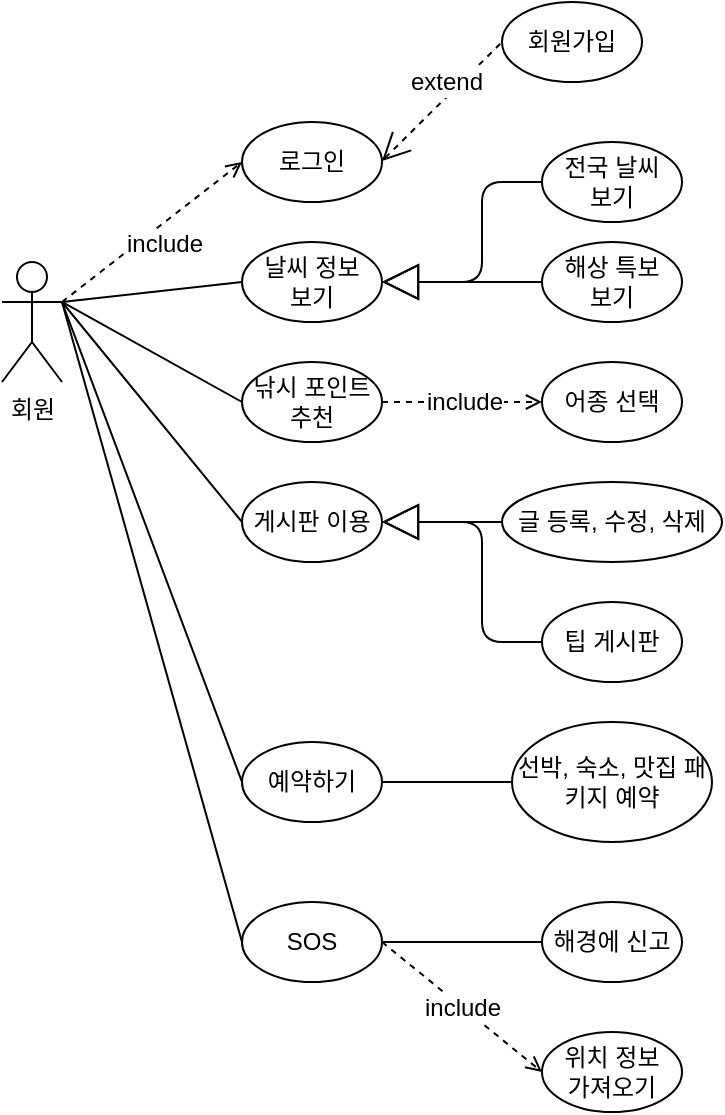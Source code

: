 <mxfile version="13.0.3" type="device"><diagram id="lTaF_0UFAsgHTydVR_er" name="페이지-1"><mxGraphModel dx="700" dy="813" grid="1" gridSize="10" guides="1" tooltips="1" connect="1" arrows="1" fold="1" page="1" pageScale="1" pageWidth="827" pageHeight="1169" math="0" shadow="0"><root><mxCell id="0"/><mxCell id="1" parent="0"/><mxCell id="r84abp9lBOKk78PD3Gtj-1" value="회원" style="shape=umlActor;verticalLabelPosition=bottom;labelBackgroundColor=#ffffff;verticalAlign=top;html=1;outlineConnect=0;" vertex="1" parent="1"><mxGeometry x="80" y="160" width="30" height="60" as="geometry"/></mxCell><mxCell id="r84abp9lBOKk78PD3Gtj-3" value="로그인" style="ellipse;whiteSpace=wrap;html=1;" vertex="1" parent="1"><mxGeometry x="200" y="90" width="70" height="40" as="geometry"/></mxCell><mxCell id="r84abp9lBOKk78PD3Gtj-6" value="" style="edgeStyle=none;html=1;endArrow=open;verticalAlign=bottom;dashed=1;labelBackgroundColor=none;exitX=1;exitY=0.333;exitDx=0;exitDy=0;exitPerimeter=0;entryX=0;entryY=0.5;entryDx=0;entryDy=0;" edge="1" parent="1" source="r84abp9lBOKk78PD3Gtj-1" target="r84abp9lBOKk78PD3Gtj-3"><mxGeometry width="160" relative="1" as="geometry"><mxPoint x="110" y="140" as="sourcePoint"/><mxPoint x="310" y="140" as="targetPoint"/></mxGeometry></mxCell><mxCell id="r84abp9lBOKk78PD3Gtj-7" value="&lt;font style=&quot;font-size: 12px&quot;&gt;include&lt;/font&gt;" style="edgeLabel;html=1;align=center;verticalAlign=middle;resizable=0;points=[];" vertex="1" connectable="0" parent="r84abp9lBOKk78PD3Gtj-6"><mxGeometry x="-0.543" y="-2" relative="1" as="geometry"><mxPoint x="28.5" y="-14.94" as="offset"/></mxGeometry></mxCell><mxCell id="r84abp9lBOKk78PD3Gtj-8" value="" style="edgeStyle=none;html=1;startArrow=open;endArrow=none;startSize=12;verticalAlign=bottom;dashed=1;labelBackgroundColor=none;entryX=0;entryY=0.5;entryDx=0;entryDy=0;" edge="1" parent="1" target="r84abp9lBOKk78PD3Gtj-10"><mxGeometry width="160" relative="1" as="geometry"><mxPoint x="270" y="109.5" as="sourcePoint"/><mxPoint x="340" y="110" as="targetPoint"/></mxGeometry></mxCell><mxCell id="r84abp9lBOKk78PD3Gtj-9" value="&lt;font style=&quot;font-size: 12px&quot;&gt;extend&lt;/font&gt;" style="edgeLabel;html=1;align=center;verticalAlign=middle;resizable=0;points=[];" vertex="1" connectable="0" parent="r84abp9lBOKk78PD3Gtj-8"><mxGeometry x="0.543" y="1" relative="1" as="geometry"><mxPoint x="-14.01" y="6.98" as="offset"/></mxGeometry></mxCell><mxCell id="r84abp9lBOKk78PD3Gtj-10" value="회원가입" style="ellipse;whiteSpace=wrap;html=1;" vertex="1" parent="1"><mxGeometry x="330" y="30" width="70" height="40" as="geometry"/></mxCell><mxCell id="r84abp9lBOKk78PD3Gtj-11" value="날씨 정보 &lt;br&gt;보기" style="ellipse;whiteSpace=wrap;html=1;" vertex="1" parent="1"><mxGeometry x="200" y="150" width="70" height="40" as="geometry"/></mxCell><mxCell id="r84abp9lBOKk78PD3Gtj-13" value="" style="endArrow=none;html=1;entryX=1;entryY=0.333;entryDx=0;entryDy=0;entryPerimeter=0;exitX=0;exitY=0.5;exitDx=0;exitDy=0;" edge="1" parent="1" source="r84abp9lBOKk78PD3Gtj-11" target="r84abp9lBOKk78PD3Gtj-1"><mxGeometry width="50" height="50" relative="1" as="geometry"><mxPoint x="310" y="390" as="sourcePoint"/><mxPoint x="110" y="130" as="targetPoint"/></mxGeometry></mxCell><mxCell id="r84abp9lBOKk78PD3Gtj-14" value="낚시 포인트&lt;br&gt;추천" style="ellipse;whiteSpace=wrap;html=1;" vertex="1" parent="1"><mxGeometry x="200" y="210" width="70" height="40" as="geometry"/></mxCell><mxCell id="r84abp9lBOKk78PD3Gtj-15" value="" style="endArrow=none;html=1;entryX=1;entryY=0.333;entryDx=0;entryDy=0;entryPerimeter=0;exitX=0;exitY=0.5;exitDx=0;exitDy=0;" edge="1" parent="1" source="r84abp9lBOKk78PD3Gtj-14" target="r84abp9lBOKk78PD3Gtj-1"><mxGeometry width="50" height="50" relative="1" as="geometry"><mxPoint x="310" y="450" as="sourcePoint"/><mxPoint x="110" y="130" as="targetPoint"/></mxGeometry></mxCell><mxCell id="r84abp9lBOKk78PD3Gtj-18" value="게시판 이용" style="ellipse;whiteSpace=wrap;html=1;" vertex="1" parent="1"><mxGeometry x="200" y="270" width="70" height="40" as="geometry"/></mxCell><mxCell id="r84abp9lBOKk78PD3Gtj-19" value="" style="endArrow=none;html=1;exitX=0;exitY=0.5;exitDx=0;exitDy=0;" edge="1" parent="1" source="r84abp9lBOKk78PD3Gtj-18"><mxGeometry width="50" height="50" relative="1" as="geometry"><mxPoint x="310" y="510" as="sourcePoint"/><mxPoint x="110" y="180" as="targetPoint"/></mxGeometry></mxCell><mxCell id="r84abp9lBOKk78PD3Gtj-20" value="예약하기" style="ellipse;whiteSpace=wrap;html=1;" vertex="1" parent="1"><mxGeometry x="200" y="400" width="70" height="40" as="geometry"/></mxCell><mxCell id="r84abp9lBOKk78PD3Gtj-21" value="" style="endArrow=none;html=1;exitX=0;exitY=0.5;exitDx=0;exitDy=0;" edge="1" parent="1" source="r84abp9lBOKk78PD3Gtj-20"><mxGeometry width="50" height="50" relative="1" as="geometry"><mxPoint x="310" y="570" as="sourcePoint"/><mxPoint x="110" y="180" as="targetPoint"/></mxGeometry></mxCell><mxCell id="r84abp9lBOKk78PD3Gtj-22" value="SOS" style="ellipse;whiteSpace=wrap;html=1;" vertex="1" parent="1"><mxGeometry x="200" y="480" width="70" height="40" as="geometry"/></mxCell><mxCell id="r84abp9lBOKk78PD3Gtj-23" value="" style="endArrow=none;html=1;exitX=0;exitY=0.5;exitDx=0;exitDy=0;" edge="1" parent="1" source="r84abp9lBOKk78PD3Gtj-22"><mxGeometry width="50" height="50" relative="1" as="geometry"><mxPoint x="310" y="630" as="sourcePoint"/><mxPoint x="110" y="180" as="targetPoint"/></mxGeometry></mxCell><mxCell id="r84abp9lBOKk78PD3Gtj-24" value="" style="edgeStyle=none;html=1;endArrow=open;verticalAlign=bottom;dashed=1;labelBackgroundColor=none;exitX=1;exitY=0.5;exitDx=0;exitDy=0;entryX=0;entryY=0.5;entryDx=0;entryDy=0;" edge="1" parent="1" source="r84abp9lBOKk78PD3Gtj-14" target="r84abp9lBOKk78PD3Gtj-26"><mxGeometry width="160" relative="1" as="geometry"><mxPoint x="300" y="230" as="sourcePoint"/><mxPoint x="350" y="220" as="targetPoint"/></mxGeometry></mxCell><mxCell id="r84abp9lBOKk78PD3Gtj-25" value="&lt;font style=&quot;font-size: 12px&quot;&gt;include&lt;/font&gt;" style="edgeLabel;html=1;align=center;verticalAlign=middle;resizable=0;points=[];" vertex="1" connectable="0" parent="r84abp9lBOKk78PD3Gtj-24"><mxGeometry x="-0.543" y="-2" relative="1" as="geometry"><mxPoint x="21.89" y="-2.0" as="offset"/></mxGeometry></mxCell><mxCell id="r84abp9lBOKk78PD3Gtj-26" value="어종 선택" style="ellipse;whiteSpace=wrap;html=1;" vertex="1" parent="1"><mxGeometry x="350" y="210" width="70" height="40" as="geometry"/></mxCell><mxCell id="r84abp9lBOKk78PD3Gtj-27" value="전국 날씨&lt;br&gt;보기" style="ellipse;whiteSpace=wrap;html=1;" vertex="1" parent="1"><mxGeometry x="350" y="100" width="70" height="40" as="geometry"/></mxCell><mxCell id="r84abp9lBOKk78PD3Gtj-28" value="해상 특보&lt;br&gt;보기" style="ellipse;whiteSpace=wrap;html=1;" vertex="1" parent="1"><mxGeometry x="350" y="150" width="70" height="40" as="geometry"/></mxCell><mxCell id="r84abp9lBOKk78PD3Gtj-29" value="" style="endArrow=block;endSize=16;endFill=0;html=1;entryX=1;entryY=0.5;entryDx=0;entryDy=0;exitX=0;exitY=0.5;exitDx=0;exitDy=0;" edge="1" parent="1" source="r84abp9lBOKk78PD3Gtj-27" target="r84abp9lBOKk78PD3Gtj-11"><mxGeometry width="160" relative="1" as="geometry"><mxPoint x="300" y="320" as="sourcePoint"/><mxPoint x="460" y="320" as="targetPoint"/><Array as="points"><mxPoint x="320" y="120"/><mxPoint x="320" y="170"/></Array></mxGeometry></mxCell><mxCell id="r84abp9lBOKk78PD3Gtj-30" value="" style="endArrow=block;endSize=16;endFill=0;html=1;entryX=1;entryY=0.5;entryDx=0;entryDy=0;exitX=0;exitY=0.5;exitDx=0;exitDy=0;" edge="1" parent="1" source="r84abp9lBOKk78PD3Gtj-28" target="r84abp9lBOKk78PD3Gtj-11"><mxGeometry width="160" relative="1" as="geometry"><mxPoint x="360" y="130" as="sourcePoint"/><mxPoint x="280" y="180" as="targetPoint"/></mxGeometry></mxCell><mxCell id="r84abp9lBOKk78PD3Gtj-32" value="글 등록, 수정, 삭제" style="ellipse;whiteSpace=wrap;html=1;" vertex="1" parent="1"><mxGeometry x="330" y="270" width="110" height="40" as="geometry"/></mxCell><mxCell id="r84abp9lBOKk78PD3Gtj-33" value="팁 게시판" style="ellipse;whiteSpace=wrap;html=1;" vertex="1" parent="1"><mxGeometry x="350" y="330" width="70" height="40" as="geometry"/></mxCell><mxCell id="r84abp9lBOKk78PD3Gtj-34" value="" style="endArrow=block;endSize=16;endFill=0;html=1;entryX=1;entryY=0.5;entryDx=0;entryDy=0;exitX=0;exitY=0.5;exitDx=0;exitDy=0;" edge="1" parent="1" source="r84abp9lBOKk78PD3Gtj-32" target="r84abp9lBOKk78PD3Gtj-18"><mxGeometry width="160" relative="1" as="geometry"><mxPoint x="340" y="340" as="sourcePoint"/><mxPoint x="260" y="340" as="targetPoint"/></mxGeometry></mxCell><mxCell id="r84abp9lBOKk78PD3Gtj-35" value="" style="endArrow=block;endSize=16;endFill=0;html=1;exitX=0;exitY=0.5;exitDx=0;exitDy=0;entryX=1;entryY=0.5;entryDx=0;entryDy=0;" edge="1" parent="1" source="r84abp9lBOKk78PD3Gtj-33" target="r84abp9lBOKk78PD3Gtj-18"><mxGeometry width="160" relative="1" as="geometry"><mxPoint x="340" y="300" as="sourcePoint"/><mxPoint x="270" y="320" as="targetPoint"/><Array as="points"><mxPoint x="320" y="350"/><mxPoint x="320" y="290"/></Array></mxGeometry></mxCell><mxCell id="r84abp9lBOKk78PD3Gtj-36" value="선박, 숙소, 맛집 패키지 예약" style="ellipse;whiteSpace=wrap;html=1;" vertex="1" parent="1"><mxGeometry x="335" y="390" width="100" height="60" as="geometry"/></mxCell><mxCell id="r84abp9lBOKk78PD3Gtj-44" value="" style="endArrow=none;html=1;exitX=1;exitY=0.5;exitDx=0;exitDy=0;entryX=0;entryY=0.5;entryDx=0;entryDy=0;" edge="1" parent="1" source="r84abp9lBOKk78PD3Gtj-20" target="r84abp9lBOKk78PD3Gtj-36"><mxGeometry width="50" height="50" relative="1" as="geometry"><mxPoint x="350" y="340" as="sourcePoint"/><mxPoint x="400" y="290" as="targetPoint"/></mxGeometry></mxCell><mxCell id="r84abp9lBOKk78PD3Gtj-46" value="해경에 신고" style="ellipse;whiteSpace=wrap;html=1;" vertex="1" parent="1"><mxGeometry x="350" y="480" width="70" height="40" as="geometry"/></mxCell><mxCell id="r84abp9lBOKk78PD3Gtj-47" value="" style="endArrow=none;html=1;exitX=1;exitY=0.5;exitDx=0;exitDy=0;entryX=0;entryY=0.5;entryDx=0;entryDy=0;" edge="1" parent="1" source="r84abp9lBOKk78PD3Gtj-22" target="r84abp9lBOKk78PD3Gtj-46"><mxGeometry width="50" height="50" relative="1" as="geometry"><mxPoint x="280" y="530" as="sourcePoint"/><mxPoint x="345" y="530" as="targetPoint"/></mxGeometry></mxCell><mxCell id="r84abp9lBOKk78PD3Gtj-49" value="위치 정보&lt;br&gt;가져오기" style="ellipse;whiteSpace=wrap;html=1;" vertex="1" parent="1"><mxGeometry x="350" y="545" width="70" height="40" as="geometry"/></mxCell><mxCell id="r84abp9lBOKk78PD3Gtj-50" value="" style="edgeStyle=none;html=1;endArrow=open;verticalAlign=bottom;dashed=1;labelBackgroundColor=none;exitX=1;exitY=0.5;exitDx=0;exitDy=0;entryX=0;entryY=0.5;entryDx=0;entryDy=0;" edge="1" parent="1" source="r84abp9lBOKk78PD3Gtj-22" target="r84abp9lBOKk78PD3Gtj-49"><mxGeometry width="160" relative="1" as="geometry"><mxPoint x="290" y="655" as="sourcePoint"/><mxPoint x="380" y="585" as="targetPoint"/></mxGeometry></mxCell><mxCell id="r84abp9lBOKk78PD3Gtj-51" value="&lt;font style=&quot;font-size: 12px&quot;&gt;include&lt;/font&gt;" style="edgeLabel;html=1;align=center;verticalAlign=middle;resizable=0;points=[];" vertex="1" connectable="0" parent="r84abp9lBOKk78PD3Gtj-50"><mxGeometry x="-0.543" y="-2" relative="1" as="geometry"><mxPoint x="22.63" y="16.64" as="offset"/></mxGeometry></mxCell></root></mxGraphModel></diagram></mxfile>